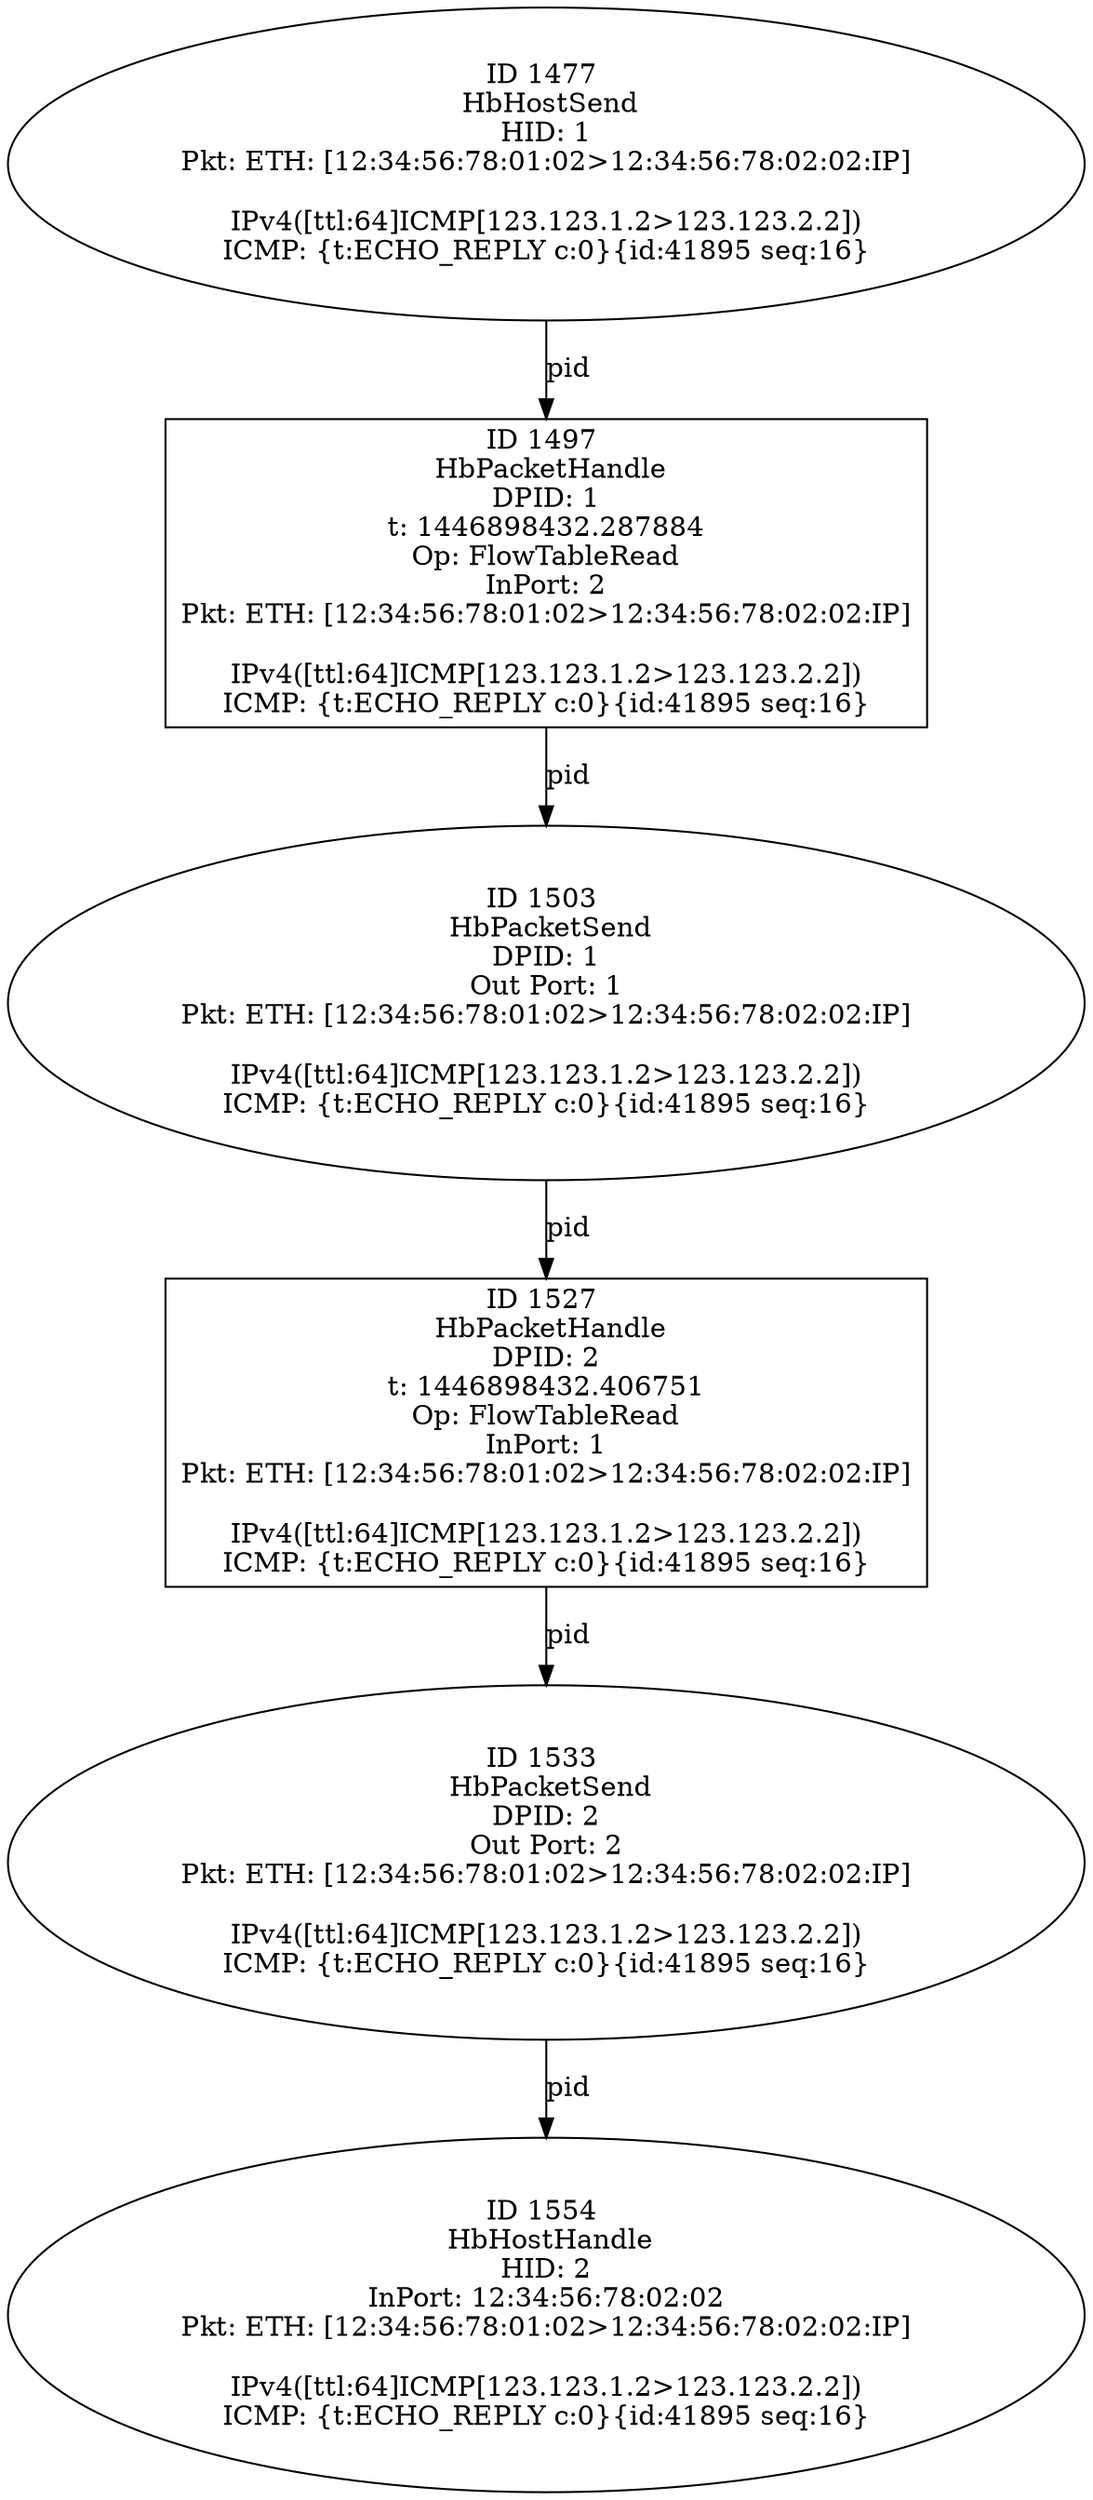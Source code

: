 strict digraph G {
1477 [shape=oval, event=<hb_events.HbHostSend object at 0x10fbe8690>, label="ID 1477 
 HbHostSend
HID: 1
Pkt: ETH: [12:34:56:78:01:02>12:34:56:78:02:02:IP]

IPv4([ttl:64]ICMP[123.123.1.2>123.123.2.2])
ICMP: {t:ECHO_REPLY c:0}{id:41895 seq:16}"];
1554 [shape=oval, event=<hb_events.HbHostHandle object at 0x10fb1f390>, label="ID 1554 
 HbHostHandle
HID: 2
InPort: 12:34:56:78:02:02
Pkt: ETH: [12:34:56:78:01:02>12:34:56:78:02:02:IP]

IPv4([ttl:64]ICMP[123.123.1.2>123.123.2.2])
ICMP: {t:ECHO_REPLY c:0}{id:41895 seq:16}"];
1527 [shape=box, event=<hb_events.HbPacketHandle object at 0x10fb18fd0>, label="ID 1527 
 HbPacketHandle
DPID: 2
t: 1446898432.406751
Op: FlowTableRead
InPort: 1
Pkt: ETH: [12:34:56:78:01:02>12:34:56:78:02:02:IP]

IPv4([ttl:64]ICMP[123.123.1.2>123.123.2.2])
ICMP: {t:ECHO_REPLY c:0}{id:41895 seq:16}"];
1497 [shape=box, event=<hb_events.HbPacketHandle object at 0x10fbe2510>, label="ID 1497 
 HbPacketHandle
DPID: 1
t: 1446898432.287884
Op: FlowTableRead
InPort: 2
Pkt: ETH: [12:34:56:78:01:02>12:34:56:78:02:02:IP]

IPv4([ttl:64]ICMP[123.123.1.2>123.123.2.2])
ICMP: {t:ECHO_REPLY c:0}{id:41895 seq:16}"];
1533 [shape=oval, event=<hb_events.HbPacketSend object at 0x10fb10cd0>, label="ID 1533 
 HbPacketSend
DPID: 2
Out Port: 2
Pkt: ETH: [12:34:56:78:01:02>12:34:56:78:02:02:IP]

IPv4([ttl:64]ICMP[123.123.1.2>123.123.2.2])
ICMP: {t:ECHO_REPLY c:0}{id:41895 seq:16}"];
1503 [shape=oval, event=<hb_events.HbPacketSend object at 0x10fbe28d0>, label="ID 1503 
 HbPacketSend
DPID: 1
Out Port: 1
Pkt: ETH: [12:34:56:78:01:02>12:34:56:78:02:02:IP]

IPv4([ttl:64]ICMP[123.123.1.2>123.123.2.2])
ICMP: {t:ECHO_REPLY c:0}{id:41895 seq:16}"];
1477 -> 1497  [rel=pid, label=pid];
1527 -> 1533  [rel=pid, label=pid];
1497 -> 1503  [rel=pid, label=pid];
1533 -> 1554  [rel=pid, label=pid];
1503 -> 1527  [rel=pid, label=pid];
}
